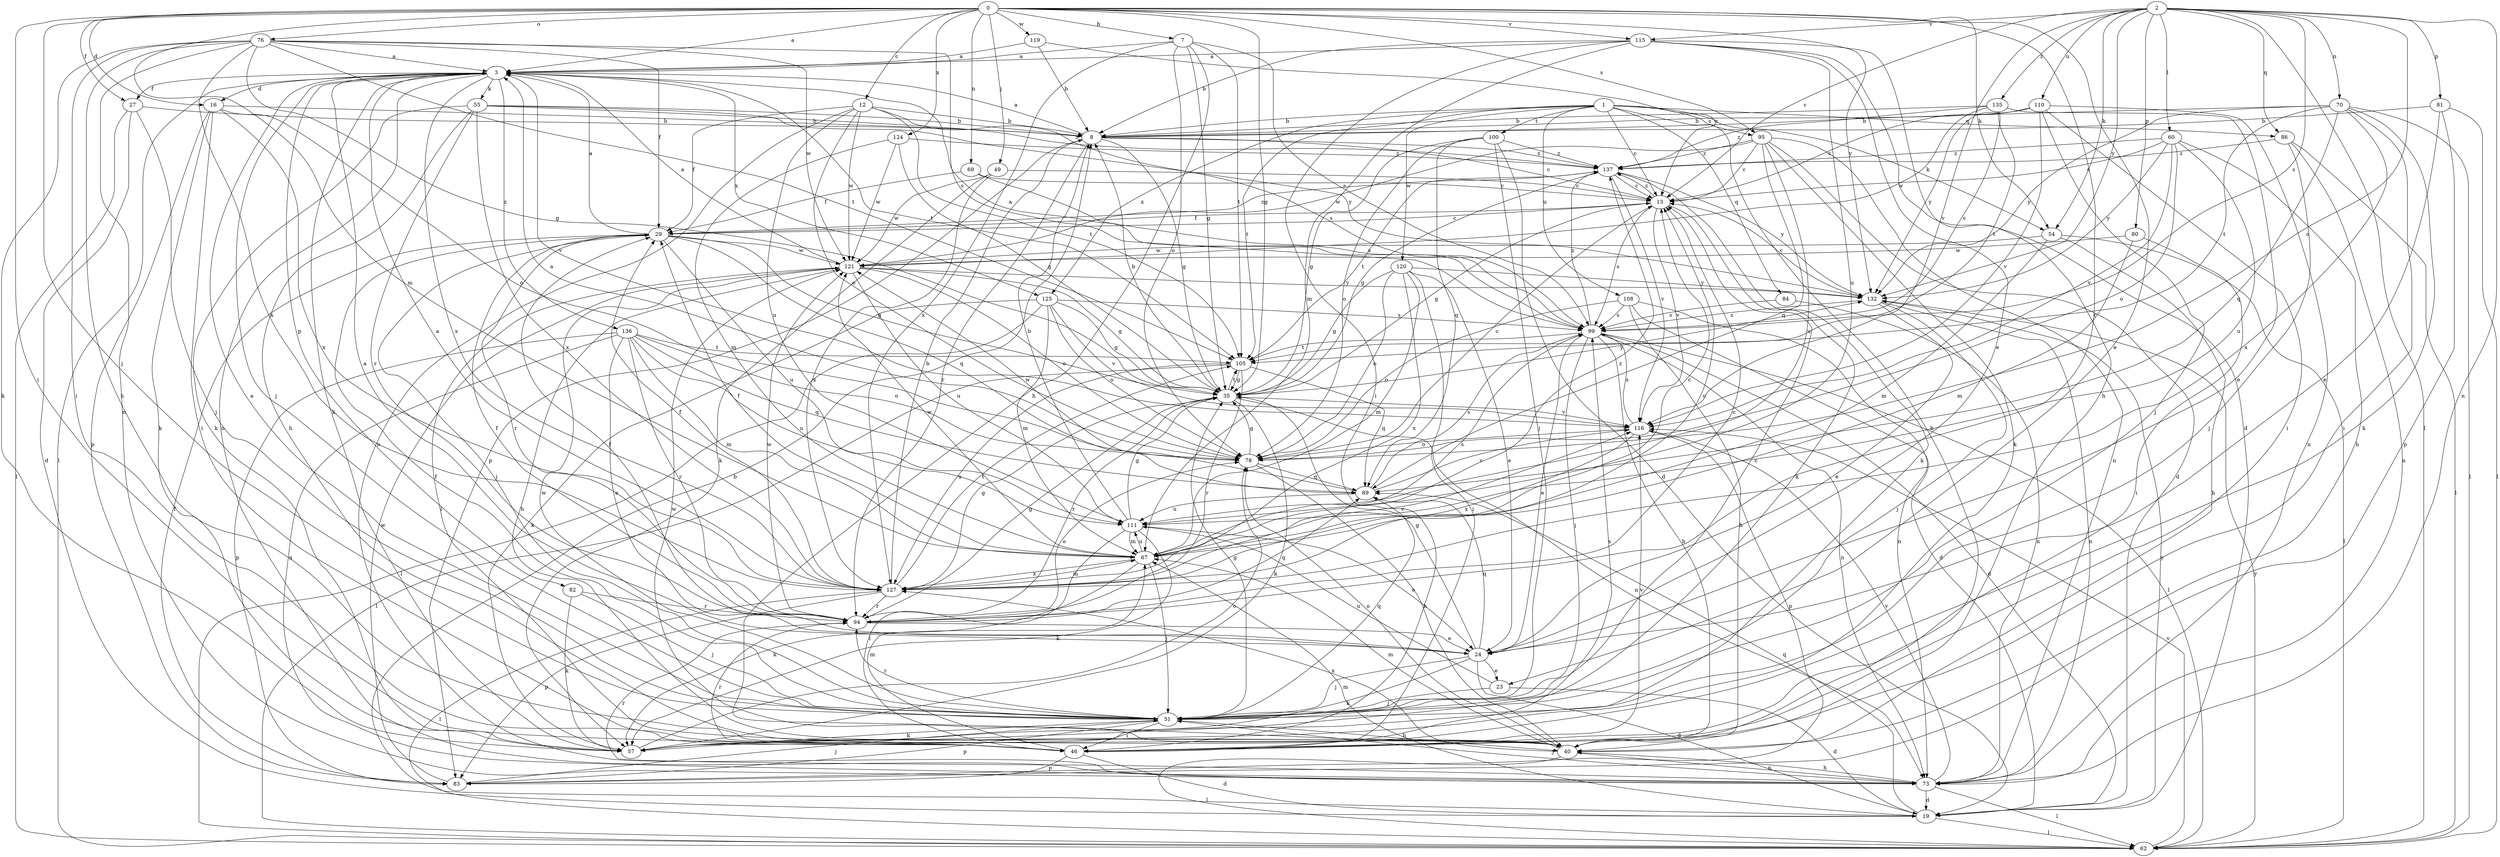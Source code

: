strict digraph  {
0;
1;
2;
3;
7;
8;
12;
13;
16;
19;
23;
24;
27;
29;
35;
40;
46;
49;
51;
54;
55;
57;
60;
62;
67;
69;
70;
73;
76;
78;
80;
81;
82;
83;
84;
86;
89;
94;
95;
99;
100;
105;
108;
110;
111;
115;
116;
119;
120;
121;
124;
125;
127;
132;
135;
136;
137;
0 -> 3  [label=a];
0 -> 7  [label=b];
0 -> 12  [label=c];
0 -> 16  [label=d];
0 -> 23  [label=e];
0 -> 27  [label=f];
0 -> 35  [label=g];
0 -> 46  [label=i];
0 -> 49  [label=j];
0 -> 51  [label=j];
0 -> 54  [label=k];
0 -> 67  [label=m];
0 -> 69  [label=n];
0 -> 76  [label=o];
0 -> 94  [label=r];
0 -> 95  [label=s];
0 -> 115  [label=v];
0 -> 119  [label=w];
0 -> 124  [label=x];
0 -> 132  [label=y];
1 -> 8  [label=b];
1 -> 13  [label=c];
1 -> 40  [label=h];
1 -> 54  [label=k];
1 -> 84  [label=q];
1 -> 86  [label=q];
1 -> 95  [label=s];
1 -> 100  [label=t];
1 -> 105  [label=t];
1 -> 108  [label=u];
1 -> 120  [label=w];
1 -> 125  [label=x];
2 -> 13  [label=c];
2 -> 54  [label=k];
2 -> 60  [label=l];
2 -> 62  [label=l];
2 -> 70  [label=n];
2 -> 73  [label=n];
2 -> 78  [label=o];
2 -> 80  [label=p];
2 -> 81  [label=p];
2 -> 86  [label=q];
2 -> 99  [label=s];
2 -> 110  [label=u];
2 -> 115  [label=v];
2 -> 116  [label=v];
2 -> 132  [label=y];
2 -> 135  [label=z];
3 -> 16  [label=d];
3 -> 27  [label=f];
3 -> 51  [label=j];
3 -> 55  [label=k];
3 -> 57  [label=k];
3 -> 62  [label=l];
3 -> 73  [label=n];
3 -> 82  [label=p];
3 -> 105  [label=t];
3 -> 116  [label=v];
3 -> 125  [label=x];
3 -> 127  [label=x];
3 -> 136  [label=z];
7 -> 3  [label=a];
7 -> 35  [label=g];
7 -> 40  [label=h];
7 -> 78  [label=o];
7 -> 99  [label=s];
7 -> 105  [label=t];
7 -> 127  [label=x];
8 -> 3  [label=a];
8 -> 13  [label=c];
8 -> 35  [label=g];
8 -> 83  [label=p];
8 -> 94  [label=r];
8 -> 137  [label=z];
12 -> 8  [label=b];
12 -> 29  [label=f];
12 -> 73  [label=n];
12 -> 78  [label=o];
12 -> 99  [label=s];
12 -> 105  [label=t];
12 -> 111  [label=u];
12 -> 121  [label=w];
13 -> 29  [label=f];
13 -> 35  [label=g];
13 -> 57  [label=k];
13 -> 99  [label=s];
13 -> 116  [label=v];
13 -> 137  [label=z];
16 -> 8  [label=b];
16 -> 46  [label=i];
16 -> 57  [label=k];
16 -> 78  [label=o];
16 -> 83  [label=p];
16 -> 127  [label=x];
19 -> 8  [label=b];
19 -> 62  [label=l];
19 -> 67  [label=m];
19 -> 89  [label=q];
19 -> 132  [label=y];
23 -> 19  [label=d];
23 -> 51  [label=j];
23 -> 111  [label=u];
24 -> 3  [label=a];
24 -> 19  [label=d];
24 -> 23  [label=e];
24 -> 29  [label=f];
24 -> 35  [label=g];
24 -> 51  [label=j];
24 -> 57  [label=k];
24 -> 89  [label=q];
27 -> 8  [label=b];
27 -> 19  [label=d];
27 -> 51  [label=j];
27 -> 62  [label=l];
29 -> 3  [label=a];
29 -> 13  [label=c];
29 -> 35  [label=g];
29 -> 51  [label=j];
29 -> 89  [label=q];
29 -> 94  [label=r];
29 -> 111  [label=u];
29 -> 121  [label=w];
29 -> 137  [label=z];
35 -> 8  [label=b];
35 -> 57  [label=k];
35 -> 73  [label=n];
35 -> 94  [label=r];
35 -> 105  [label=t];
35 -> 116  [label=v];
35 -> 132  [label=y];
40 -> 62  [label=l];
40 -> 67  [label=m];
40 -> 73  [label=n];
40 -> 78  [label=o];
40 -> 121  [label=w];
40 -> 127  [label=x];
46 -> 19  [label=d];
46 -> 67  [label=m];
46 -> 83  [label=p];
46 -> 94  [label=r];
46 -> 99  [label=s];
46 -> 116  [label=v];
49 -> 13  [label=c];
49 -> 57  [label=k];
49 -> 121  [label=w];
49 -> 127  [label=x];
51 -> 3  [label=a];
51 -> 13  [label=c];
51 -> 29  [label=f];
51 -> 35  [label=g];
51 -> 40  [label=h];
51 -> 46  [label=i];
51 -> 57  [label=k];
51 -> 83  [label=p];
51 -> 89  [label=q];
51 -> 94  [label=r];
51 -> 121  [label=w];
54 -> 40  [label=h];
54 -> 62  [label=l];
54 -> 67  [label=m];
54 -> 121  [label=w];
55 -> 8  [label=b];
55 -> 40  [label=h];
55 -> 57  [label=k];
55 -> 94  [label=r];
55 -> 127  [label=x];
55 -> 132  [label=y];
55 -> 137  [label=z];
57 -> 78  [label=o];
60 -> 13  [label=c];
60 -> 40  [label=h];
60 -> 78  [label=o];
60 -> 111  [label=u];
60 -> 116  [label=v];
60 -> 132  [label=y];
60 -> 137  [label=z];
62 -> 116  [label=v];
62 -> 132  [label=y];
67 -> 13  [label=c];
67 -> 29  [label=f];
67 -> 51  [label=j];
67 -> 57  [label=k];
67 -> 99  [label=s];
67 -> 111  [label=u];
67 -> 121  [label=w];
67 -> 127  [label=x];
67 -> 137  [label=z];
69 -> 13  [label=c];
69 -> 29  [label=f];
69 -> 99  [label=s];
70 -> 8  [label=b];
70 -> 46  [label=i];
70 -> 57  [label=k];
70 -> 62  [label=l];
70 -> 89  [label=q];
70 -> 105  [label=t];
70 -> 127  [label=x];
70 -> 132  [label=y];
73 -> 19  [label=d];
73 -> 40  [label=h];
73 -> 51  [label=j];
73 -> 62  [label=l];
73 -> 94  [label=r];
73 -> 116  [label=v];
76 -> 3  [label=a];
76 -> 29  [label=f];
76 -> 35  [label=g];
76 -> 40  [label=h];
76 -> 46  [label=i];
76 -> 57  [label=k];
76 -> 73  [label=n];
76 -> 99  [label=s];
76 -> 105  [label=t];
76 -> 121  [label=w];
76 -> 127  [label=x];
78 -> 3  [label=a];
78 -> 13  [label=c];
78 -> 35  [label=g];
78 -> 40  [label=h];
78 -> 89  [label=q];
80 -> 46  [label=i];
80 -> 67  [label=m];
80 -> 121  [label=w];
81 -> 8  [label=b];
81 -> 24  [label=e];
81 -> 62  [label=l];
81 -> 83  [label=p];
82 -> 51  [label=j];
82 -> 57  [label=k];
82 -> 94  [label=r];
83 -> 29  [label=f];
83 -> 51  [label=j];
83 -> 121  [label=w];
84 -> 73  [label=n];
84 -> 99  [label=s];
86 -> 51  [label=j];
86 -> 62  [label=l];
86 -> 73  [label=n];
86 -> 137  [label=z];
89 -> 99  [label=s];
89 -> 111  [label=u];
89 -> 116  [label=v];
89 -> 121  [label=w];
94 -> 13  [label=c];
94 -> 24  [label=e];
94 -> 29  [label=f];
94 -> 35  [label=g];
94 -> 78  [label=o];
94 -> 89  [label=q];
94 -> 121  [label=w];
95 -> 13  [label=c];
95 -> 19  [label=d];
95 -> 57  [label=k];
95 -> 73  [label=n];
95 -> 89  [label=q];
95 -> 111  [label=u];
95 -> 121  [label=w];
95 -> 137  [label=z];
99 -> 3  [label=a];
99 -> 19  [label=d];
99 -> 24  [label=e];
99 -> 40  [label=h];
99 -> 51  [label=j];
99 -> 62  [label=l];
99 -> 73  [label=n];
99 -> 105  [label=t];
99 -> 137  [label=z];
100 -> 19  [label=d];
100 -> 35  [label=g];
100 -> 51  [label=j];
100 -> 78  [label=o];
100 -> 89  [label=q];
100 -> 137  [label=z];
105 -> 35  [label=g];
105 -> 62  [label=l];
105 -> 89  [label=q];
105 -> 94  [label=r];
105 -> 127  [label=x];
108 -> 19  [label=d];
108 -> 40  [label=h];
108 -> 73  [label=n];
108 -> 78  [label=o];
108 -> 99  [label=s];
110 -> 8  [label=b];
110 -> 13  [label=c];
110 -> 46  [label=i];
110 -> 51  [label=j];
110 -> 73  [label=n];
110 -> 116  [label=v];
110 -> 132  [label=y];
111 -> 8  [label=b];
111 -> 24  [label=e];
111 -> 35  [label=g];
111 -> 46  [label=i];
111 -> 57  [label=k];
111 -> 67  [label=m];
115 -> 3  [label=a];
115 -> 8  [label=b];
115 -> 19  [label=d];
115 -> 24  [label=e];
115 -> 40  [label=h];
115 -> 46  [label=i];
115 -> 67  [label=m];
115 -> 111  [label=u];
116 -> 78  [label=o];
116 -> 83  [label=p];
116 -> 99  [label=s];
116 -> 127  [label=x];
119 -> 3  [label=a];
119 -> 8  [label=b];
119 -> 13  [label=c];
120 -> 24  [label=e];
120 -> 35  [label=g];
120 -> 46  [label=i];
120 -> 67  [label=m];
120 -> 78  [label=o];
120 -> 127  [label=x];
120 -> 132  [label=y];
121 -> 3  [label=a];
121 -> 35  [label=g];
121 -> 40  [label=h];
121 -> 46  [label=i];
121 -> 78  [label=o];
121 -> 111  [label=u];
121 -> 132  [label=y];
124 -> 35  [label=g];
124 -> 67  [label=m];
124 -> 121  [label=w];
124 -> 137  [label=z];
125 -> 35  [label=g];
125 -> 57  [label=k];
125 -> 62  [label=l];
125 -> 67  [label=m];
125 -> 78  [label=o];
125 -> 99  [label=s];
125 -> 116  [label=v];
127 -> 3  [label=a];
127 -> 8  [label=b];
127 -> 13  [label=c];
127 -> 29  [label=f];
127 -> 35  [label=g];
127 -> 62  [label=l];
127 -> 67  [label=m];
127 -> 83  [label=p];
127 -> 94  [label=r];
127 -> 105  [label=t];
127 -> 116  [label=v];
132 -> 13  [label=c];
132 -> 24  [label=e];
132 -> 51  [label=j];
132 -> 73  [label=n];
132 -> 99  [label=s];
135 -> 8  [label=b];
135 -> 24  [label=e];
135 -> 99  [label=s];
135 -> 105  [label=t];
135 -> 121  [label=w];
135 -> 137  [label=z];
136 -> 24  [label=e];
136 -> 67  [label=m];
136 -> 73  [label=n];
136 -> 78  [label=o];
136 -> 83  [label=p];
136 -> 89  [label=q];
136 -> 94  [label=r];
136 -> 105  [label=t];
136 -> 111  [label=u];
137 -> 13  [label=c];
137 -> 35  [label=g];
137 -> 57  [label=k];
137 -> 105  [label=t];
137 -> 116  [label=v];
137 -> 132  [label=y];
}

